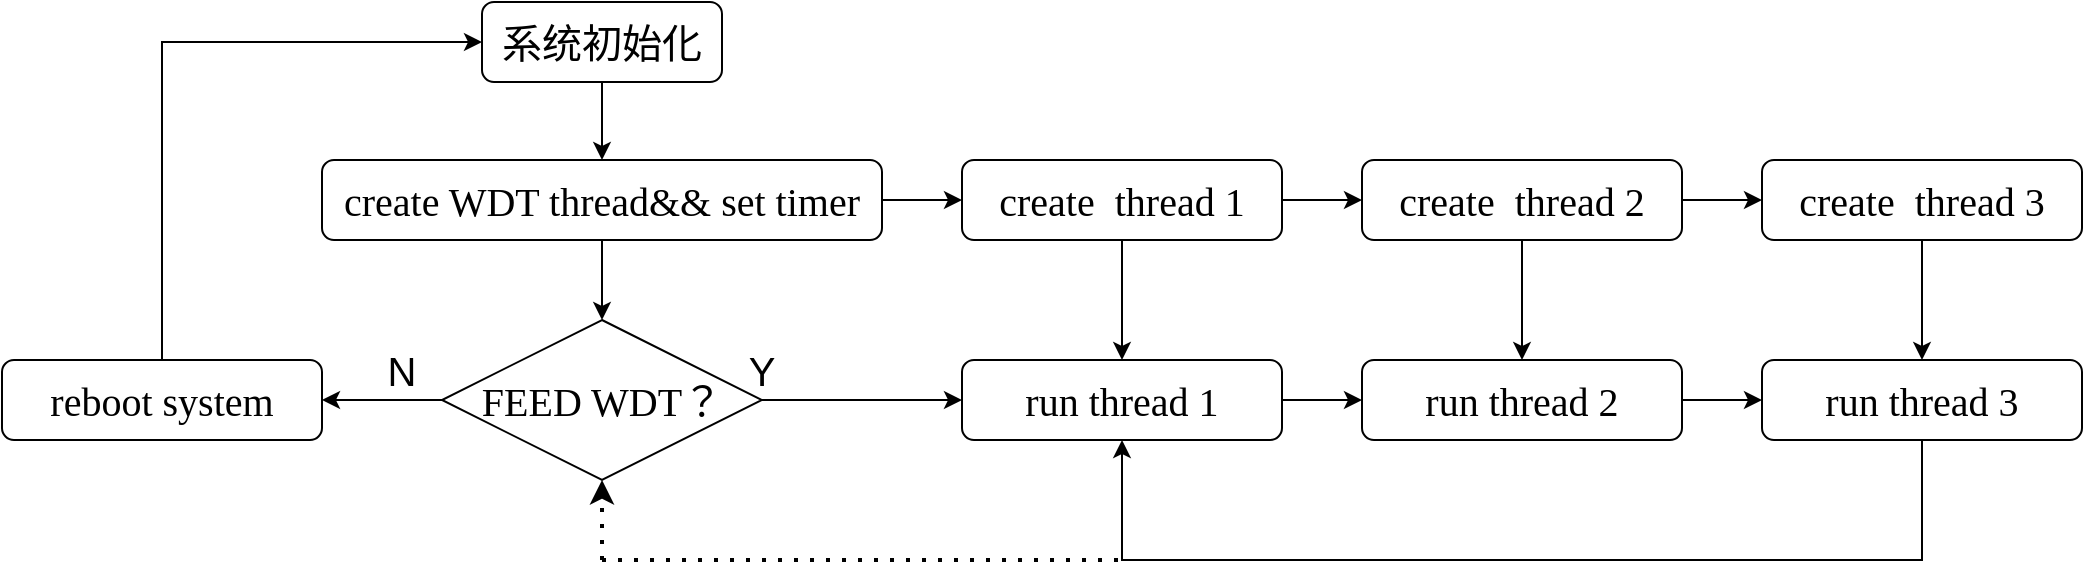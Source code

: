 <mxfile version="21.5.1" type="device">
  <diagram name="第 1 页" id="XQEFWgC7QsOHc3JfGEdr">
    <mxGraphModel dx="1404" dy="926" grid="1" gridSize="10" guides="1" tooltips="1" connect="1" arrows="1" fold="1" page="1" pageScale="1" pageWidth="1169" pageHeight="827" math="0" shadow="0">
      <root>
        <mxCell id="0" />
        <mxCell id="1" parent="0" />
        <mxCell id="K6wMzMTb1u6sdHjceB8M-14" style="edgeStyle=orthogonalEdgeStyle;rounded=0;orthogonalLoop=1;jettySize=auto;html=1;exitX=0.5;exitY=1;exitDx=0;exitDy=0;" parent="1" source="K6wMzMTb1u6sdHjceB8M-1" target="K6wMzMTb1u6sdHjceB8M-2" edge="1">
          <mxGeometry relative="1" as="geometry" />
        </mxCell>
        <mxCell id="K6wMzMTb1u6sdHjceB8M-1" value="系统初始化" style="rounded=1;whiteSpace=wrap;html=1;fontSize=20;fontFamily=Times New Roman;" parent="1" vertex="1">
          <mxGeometry x="240" y="121" width="120" height="40" as="geometry" />
        </mxCell>
        <mxCell id="K6wMzMTb1u6sdHjceB8M-15" style="edgeStyle=orthogonalEdgeStyle;rounded=0;orthogonalLoop=1;jettySize=auto;html=1;exitX=1;exitY=0.5;exitDx=0;exitDy=0;entryX=0;entryY=0.5;entryDx=0;entryDy=0;" parent="1" source="K6wMzMTb1u6sdHjceB8M-2" target="K6wMzMTb1u6sdHjceB8M-5" edge="1">
          <mxGeometry relative="1" as="geometry" />
        </mxCell>
        <mxCell id="K6wMzMTb1u6sdHjceB8M-18" style="edgeStyle=orthogonalEdgeStyle;rounded=0;orthogonalLoop=1;jettySize=auto;html=1;exitX=0.5;exitY=1;exitDx=0;exitDy=0;entryX=0.5;entryY=0;entryDx=0;entryDy=0;" parent="1" source="K6wMzMTb1u6sdHjceB8M-2" target="K6wMzMTb1u6sdHjceB8M-8" edge="1">
          <mxGeometry relative="1" as="geometry" />
        </mxCell>
        <mxCell id="K6wMzMTb1u6sdHjceB8M-2" value="create WDT thread&amp;amp;&amp;amp; set timer" style="rounded=1;whiteSpace=wrap;html=1;fontSize=20;fontFamily=Times New Roman;" parent="1" vertex="1">
          <mxGeometry x="160" y="200" width="280" height="40" as="geometry" />
        </mxCell>
        <mxCell id="K6wMzMTb1u6sdHjceB8M-16" style="edgeStyle=orthogonalEdgeStyle;rounded=0;orthogonalLoop=1;jettySize=auto;html=1;exitX=1;exitY=0.5;exitDx=0;exitDy=0;entryX=0;entryY=0.5;entryDx=0;entryDy=0;" parent="1" source="K6wMzMTb1u6sdHjceB8M-5" target="K6wMzMTb1u6sdHjceB8M-6" edge="1">
          <mxGeometry relative="1" as="geometry" />
        </mxCell>
        <mxCell id="K6wMzMTb1u6sdHjceB8M-19" style="edgeStyle=orthogonalEdgeStyle;rounded=0;orthogonalLoop=1;jettySize=auto;html=1;exitX=0.5;exitY=1;exitDx=0;exitDy=0;entryX=0.5;entryY=0;entryDx=0;entryDy=0;" parent="1" source="K6wMzMTb1u6sdHjceB8M-5" target="K6wMzMTb1u6sdHjceB8M-11" edge="1">
          <mxGeometry relative="1" as="geometry" />
        </mxCell>
        <mxCell id="K6wMzMTb1u6sdHjceB8M-5" value="create&amp;nbsp; thread 1" style="rounded=1;whiteSpace=wrap;html=1;fontSize=20;fontFamily=Times New Roman;" parent="1" vertex="1">
          <mxGeometry x="480" y="200" width="160" height="40" as="geometry" />
        </mxCell>
        <mxCell id="K6wMzMTb1u6sdHjceB8M-17" style="edgeStyle=orthogonalEdgeStyle;rounded=0;orthogonalLoop=1;jettySize=auto;html=1;exitX=1;exitY=0.5;exitDx=0;exitDy=0;entryX=0;entryY=0.5;entryDx=0;entryDy=0;" parent="1" source="K6wMzMTb1u6sdHjceB8M-6" target="K6wMzMTb1u6sdHjceB8M-7" edge="1">
          <mxGeometry relative="1" as="geometry" />
        </mxCell>
        <mxCell id="K6wMzMTb1u6sdHjceB8M-20" style="edgeStyle=orthogonalEdgeStyle;rounded=0;orthogonalLoop=1;jettySize=auto;html=1;exitX=0.5;exitY=1;exitDx=0;exitDy=0;entryX=0.5;entryY=0;entryDx=0;entryDy=0;" parent="1" source="K6wMzMTb1u6sdHjceB8M-6" target="K6wMzMTb1u6sdHjceB8M-10" edge="1">
          <mxGeometry relative="1" as="geometry" />
        </mxCell>
        <mxCell id="K6wMzMTb1u6sdHjceB8M-6" value="create&amp;nbsp; thread 2" style="rounded=1;whiteSpace=wrap;html=1;fontSize=20;fontFamily=Times New Roman;" parent="1" vertex="1">
          <mxGeometry x="680" y="200" width="160" height="40" as="geometry" />
        </mxCell>
        <mxCell id="K6wMzMTb1u6sdHjceB8M-21" style="edgeStyle=orthogonalEdgeStyle;rounded=0;orthogonalLoop=1;jettySize=auto;html=1;exitX=0.5;exitY=1;exitDx=0;exitDy=0;entryX=0.5;entryY=0;entryDx=0;entryDy=0;" parent="1" source="K6wMzMTb1u6sdHjceB8M-7" target="K6wMzMTb1u6sdHjceB8M-9" edge="1">
          <mxGeometry relative="1" as="geometry" />
        </mxCell>
        <mxCell id="K6wMzMTb1u6sdHjceB8M-7" value="create&amp;nbsp; thread 3" style="rounded=1;whiteSpace=wrap;html=1;fontSize=20;fontFamily=Times New Roman;" parent="1" vertex="1">
          <mxGeometry x="880" y="200" width="160" height="40" as="geometry" />
        </mxCell>
        <mxCell id="K6wMzMTb1u6sdHjceB8M-22" style="edgeStyle=orthogonalEdgeStyle;rounded=0;orthogonalLoop=1;jettySize=auto;html=1;exitX=1;exitY=0.5;exitDx=0;exitDy=0;entryX=0;entryY=0.5;entryDx=0;entryDy=0;" parent="1" source="K6wMzMTb1u6sdHjceB8M-8" target="K6wMzMTb1u6sdHjceB8M-11" edge="1">
          <mxGeometry relative="1" as="geometry" />
        </mxCell>
        <mxCell id="K6wMzMTb1u6sdHjceB8M-29" style="edgeStyle=orthogonalEdgeStyle;rounded=0;orthogonalLoop=1;jettySize=auto;html=1;exitX=0;exitY=0.5;exitDx=0;exitDy=0;entryX=1;entryY=0.5;entryDx=0;entryDy=0;" parent="1" source="K6wMzMTb1u6sdHjceB8M-8" target="K6wMzMTb1u6sdHjceB8M-13" edge="1">
          <mxGeometry relative="1" as="geometry" />
        </mxCell>
        <mxCell id="K6wMzMTb1u6sdHjceB8M-8" value="FEED WDT？" style="rhombus;whiteSpace=wrap;html=1;fontSize=20;fontFamily=Times New Roman;" parent="1" vertex="1">
          <mxGeometry x="220" y="280" width="160" height="80" as="geometry" />
        </mxCell>
        <mxCell id="K6wMzMTb1u6sdHjceB8M-30" style="edgeStyle=orthogonalEdgeStyle;rounded=0;orthogonalLoop=1;jettySize=auto;html=1;exitX=0.5;exitY=1;exitDx=0;exitDy=0;entryX=0.5;entryY=1;entryDx=0;entryDy=0;" parent="1" source="K6wMzMTb1u6sdHjceB8M-9" target="K6wMzMTb1u6sdHjceB8M-11" edge="1">
          <mxGeometry relative="1" as="geometry">
            <Array as="points">
              <mxPoint x="960" y="400" />
              <mxPoint x="560" y="400" />
            </Array>
          </mxGeometry>
        </mxCell>
        <mxCell id="K6wMzMTb1u6sdHjceB8M-9" value="run&amp;nbsp;thread 3" style="rounded=1;whiteSpace=wrap;html=1;fontSize=20;fontFamily=Times New Roman;" parent="1" vertex="1">
          <mxGeometry x="880" y="300" width="160" height="40" as="geometry" />
        </mxCell>
        <mxCell id="K6wMzMTb1u6sdHjceB8M-28" style="edgeStyle=orthogonalEdgeStyle;rounded=0;orthogonalLoop=1;jettySize=auto;html=1;exitX=1;exitY=0.5;exitDx=0;exitDy=0;entryX=0;entryY=0.5;entryDx=0;entryDy=0;" parent="1" source="K6wMzMTb1u6sdHjceB8M-10" target="K6wMzMTb1u6sdHjceB8M-9" edge="1">
          <mxGeometry relative="1" as="geometry" />
        </mxCell>
        <mxCell id="K6wMzMTb1u6sdHjceB8M-10" value="run&amp;nbsp;thread 2" style="rounded=1;whiteSpace=wrap;html=1;fontSize=20;fontFamily=Times New Roman;" parent="1" vertex="1">
          <mxGeometry x="680" y="300" width="160" height="40" as="geometry" />
        </mxCell>
        <mxCell id="K6wMzMTb1u6sdHjceB8M-27" style="edgeStyle=orthogonalEdgeStyle;rounded=0;orthogonalLoop=1;jettySize=auto;html=1;exitX=1;exitY=0.5;exitDx=0;exitDy=0;entryX=0;entryY=0.5;entryDx=0;entryDy=0;" parent="1" source="K6wMzMTb1u6sdHjceB8M-11" target="K6wMzMTb1u6sdHjceB8M-10" edge="1">
          <mxGeometry relative="1" as="geometry" />
        </mxCell>
        <mxCell id="K6wMzMTb1u6sdHjceB8M-11" value="run thread 1" style="rounded=1;whiteSpace=wrap;html=1;fontSize=20;fontFamily=Times New Roman;" parent="1" vertex="1">
          <mxGeometry x="480" y="300" width="160" height="40" as="geometry" />
        </mxCell>
        <mxCell id="K6wMzMTb1u6sdHjceB8M-24" style="edgeStyle=orthogonalEdgeStyle;rounded=0;orthogonalLoop=1;jettySize=auto;html=1;exitX=0.5;exitY=0;exitDx=0;exitDy=0;entryX=0;entryY=0.5;entryDx=0;entryDy=0;" parent="1" source="K6wMzMTb1u6sdHjceB8M-13" target="K6wMzMTb1u6sdHjceB8M-1" edge="1">
          <mxGeometry relative="1" as="geometry">
            <Array as="points">
              <mxPoint x="80" y="141" />
            </Array>
          </mxGeometry>
        </mxCell>
        <mxCell id="K6wMzMTb1u6sdHjceB8M-13" value="reboot system" style="rounded=1;whiteSpace=wrap;html=1;fontSize=20;fontFamily=Times New Roman;" parent="1" vertex="1">
          <mxGeometry y="300" width="160" height="40" as="geometry" />
        </mxCell>
        <mxCell id="K6wMzMTb1u6sdHjceB8M-25" value="Y" style="text;html=1;strokeColor=none;fillColor=none;align=center;verticalAlign=middle;whiteSpace=wrap;rounded=0;fontSize=20;" parent="1" vertex="1">
          <mxGeometry x="360" y="290" width="40" height="30" as="geometry" />
        </mxCell>
        <mxCell id="K6wMzMTb1u6sdHjceB8M-26" value="N" style="text;html=1;strokeColor=none;fillColor=none;align=center;verticalAlign=middle;whiteSpace=wrap;rounded=0;fontSize=20;" parent="1" vertex="1">
          <mxGeometry x="180" y="290" width="40" height="30" as="geometry" />
        </mxCell>
        <mxCell id="lSwtKIYKuUcAjutfc6pP-1" value="" style="endArrow=none;dashed=1;html=1;dashPattern=1 3;strokeWidth=2;rounded=0;" edge="1" parent="1">
          <mxGeometry width="50" height="50" relative="1" as="geometry">
            <mxPoint x="300" y="400" as="sourcePoint" />
            <mxPoint x="560" y="400" as="targetPoint" />
          </mxGeometry>
        </mxCell>
        <mxCell id="lSwtKIYKuUcAjutfc6pP-2" value="" style="endArrow=classic;dashed=1;html=1;dashPattern=1 3;strokeWidth=2;rounded=0;entryX=0.5;entryY=1;entryDx=0;entryDy=0;startArrow=none;startFill=0;endFill=1;" edge="1" parent="1" target="K6wMzMTb1u6sdHjceB8M-8">
          <mxGeometry width="50" height="50" relative="1" as="geometry">
            <mxPoint x="300" y="400" as="sourcePoint" />
            <mxPoint x="230" y="450" as="targetPoint" />
          </mxGeometry>
        </mxCell>
      </root>
    </mxGraphModel>
  </diagram>
</mxfile>
